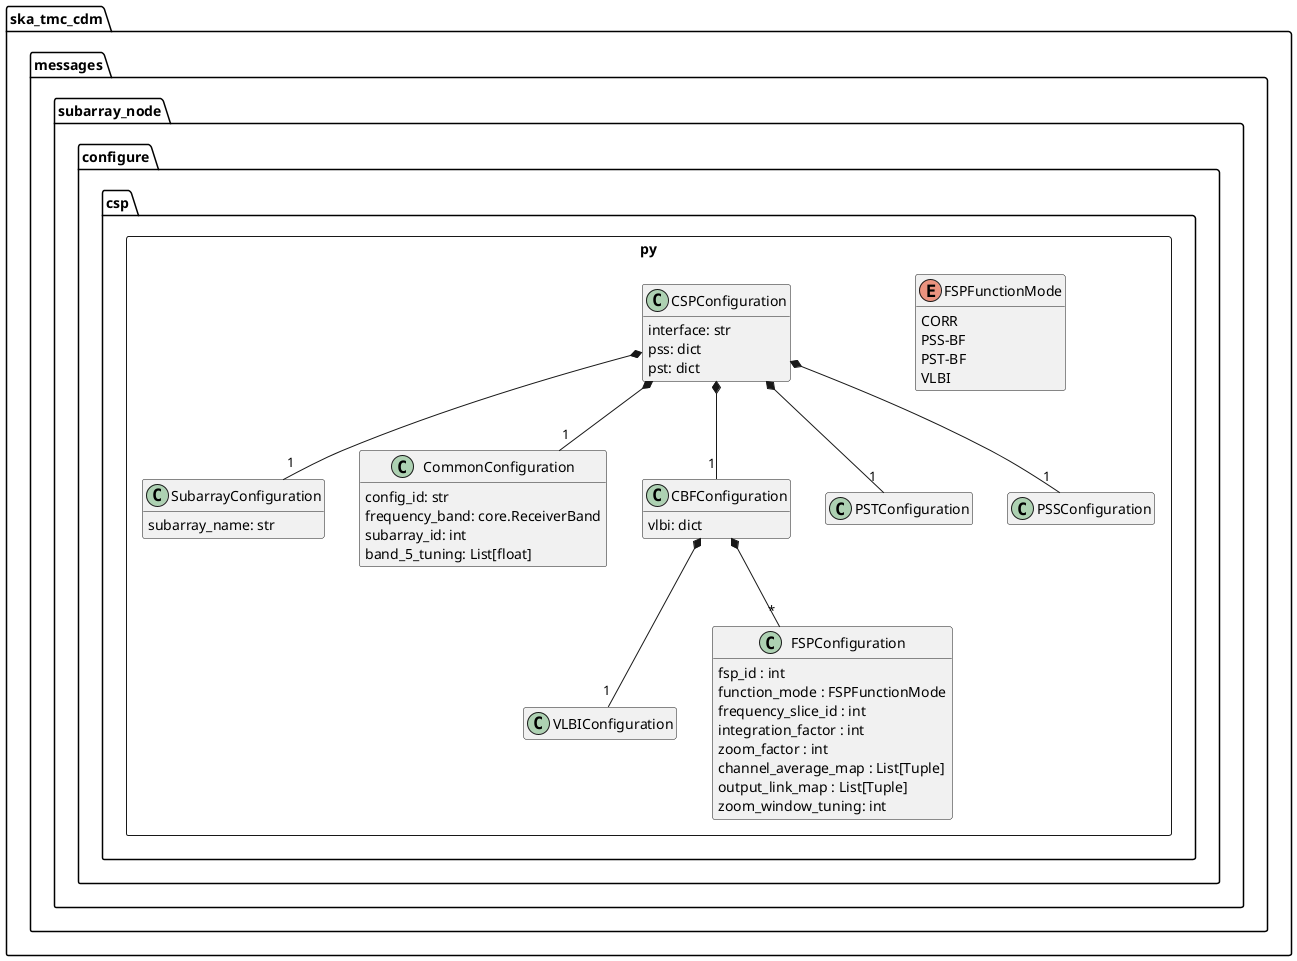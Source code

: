 @startuml
hide empty members

' Remove the following lines when VLBI, PSS and PST
' are added to CDM
remove VLBIConfiguration
remove PSTConfiguration
remove PSSConfiguration

package ska_tmc_cdm.messages.subarray_node.configure {
	package csp.py <<Rectangle>> {

	    class SubarrayConfiguration {
	        subarray_name: str
	    }

	    class CommonConfiguration {
	        config_id: str
            frequency_band: core.ReceiverBand
            subarray_id: int
            band_5_tuning: List[float]
	    }

	    class CBFConfiguration {
            vlbi: dict
	    }

	    class PSTConfiguration {

	    }

        class PSSConfiguration {

        }

        class VLBIConfiguration {

        }

		enum FSPFunctionMode {
			CORR
			PSS-BF
			PST-BF
			VLBI
		}

		class FSPConfiguration {
			fsp_id : int
			function_mode : FSPFunctionMode
			frequency_slice_id : int
			integration_factor : int
			zoom_factor : int
			channel_average_map : List[Tuple]
			output_link_map : List[Tuple]
			zoom_window_tuning: int
		}

		class CSPConfiguration {
	        interface: str
	        pss: dict
	        pst: dict

		}
		CBFConfiguration *-- "*" FSPConfiguration
		CBFConfiguration *-- "1" VLBIConfiguration
		CSPConfiguration *-- "1" CommonConfiguration
		CSPConfiguration *-- "1" SubarrayConfiguration
		CSPConfiguration *-- "1" CBFConfiguration
		CSPConfiguration *-- "1" PSTConfiguration
		CSPConfiguration *-- "1" PSSConfiguration

	}
}

@enduml

